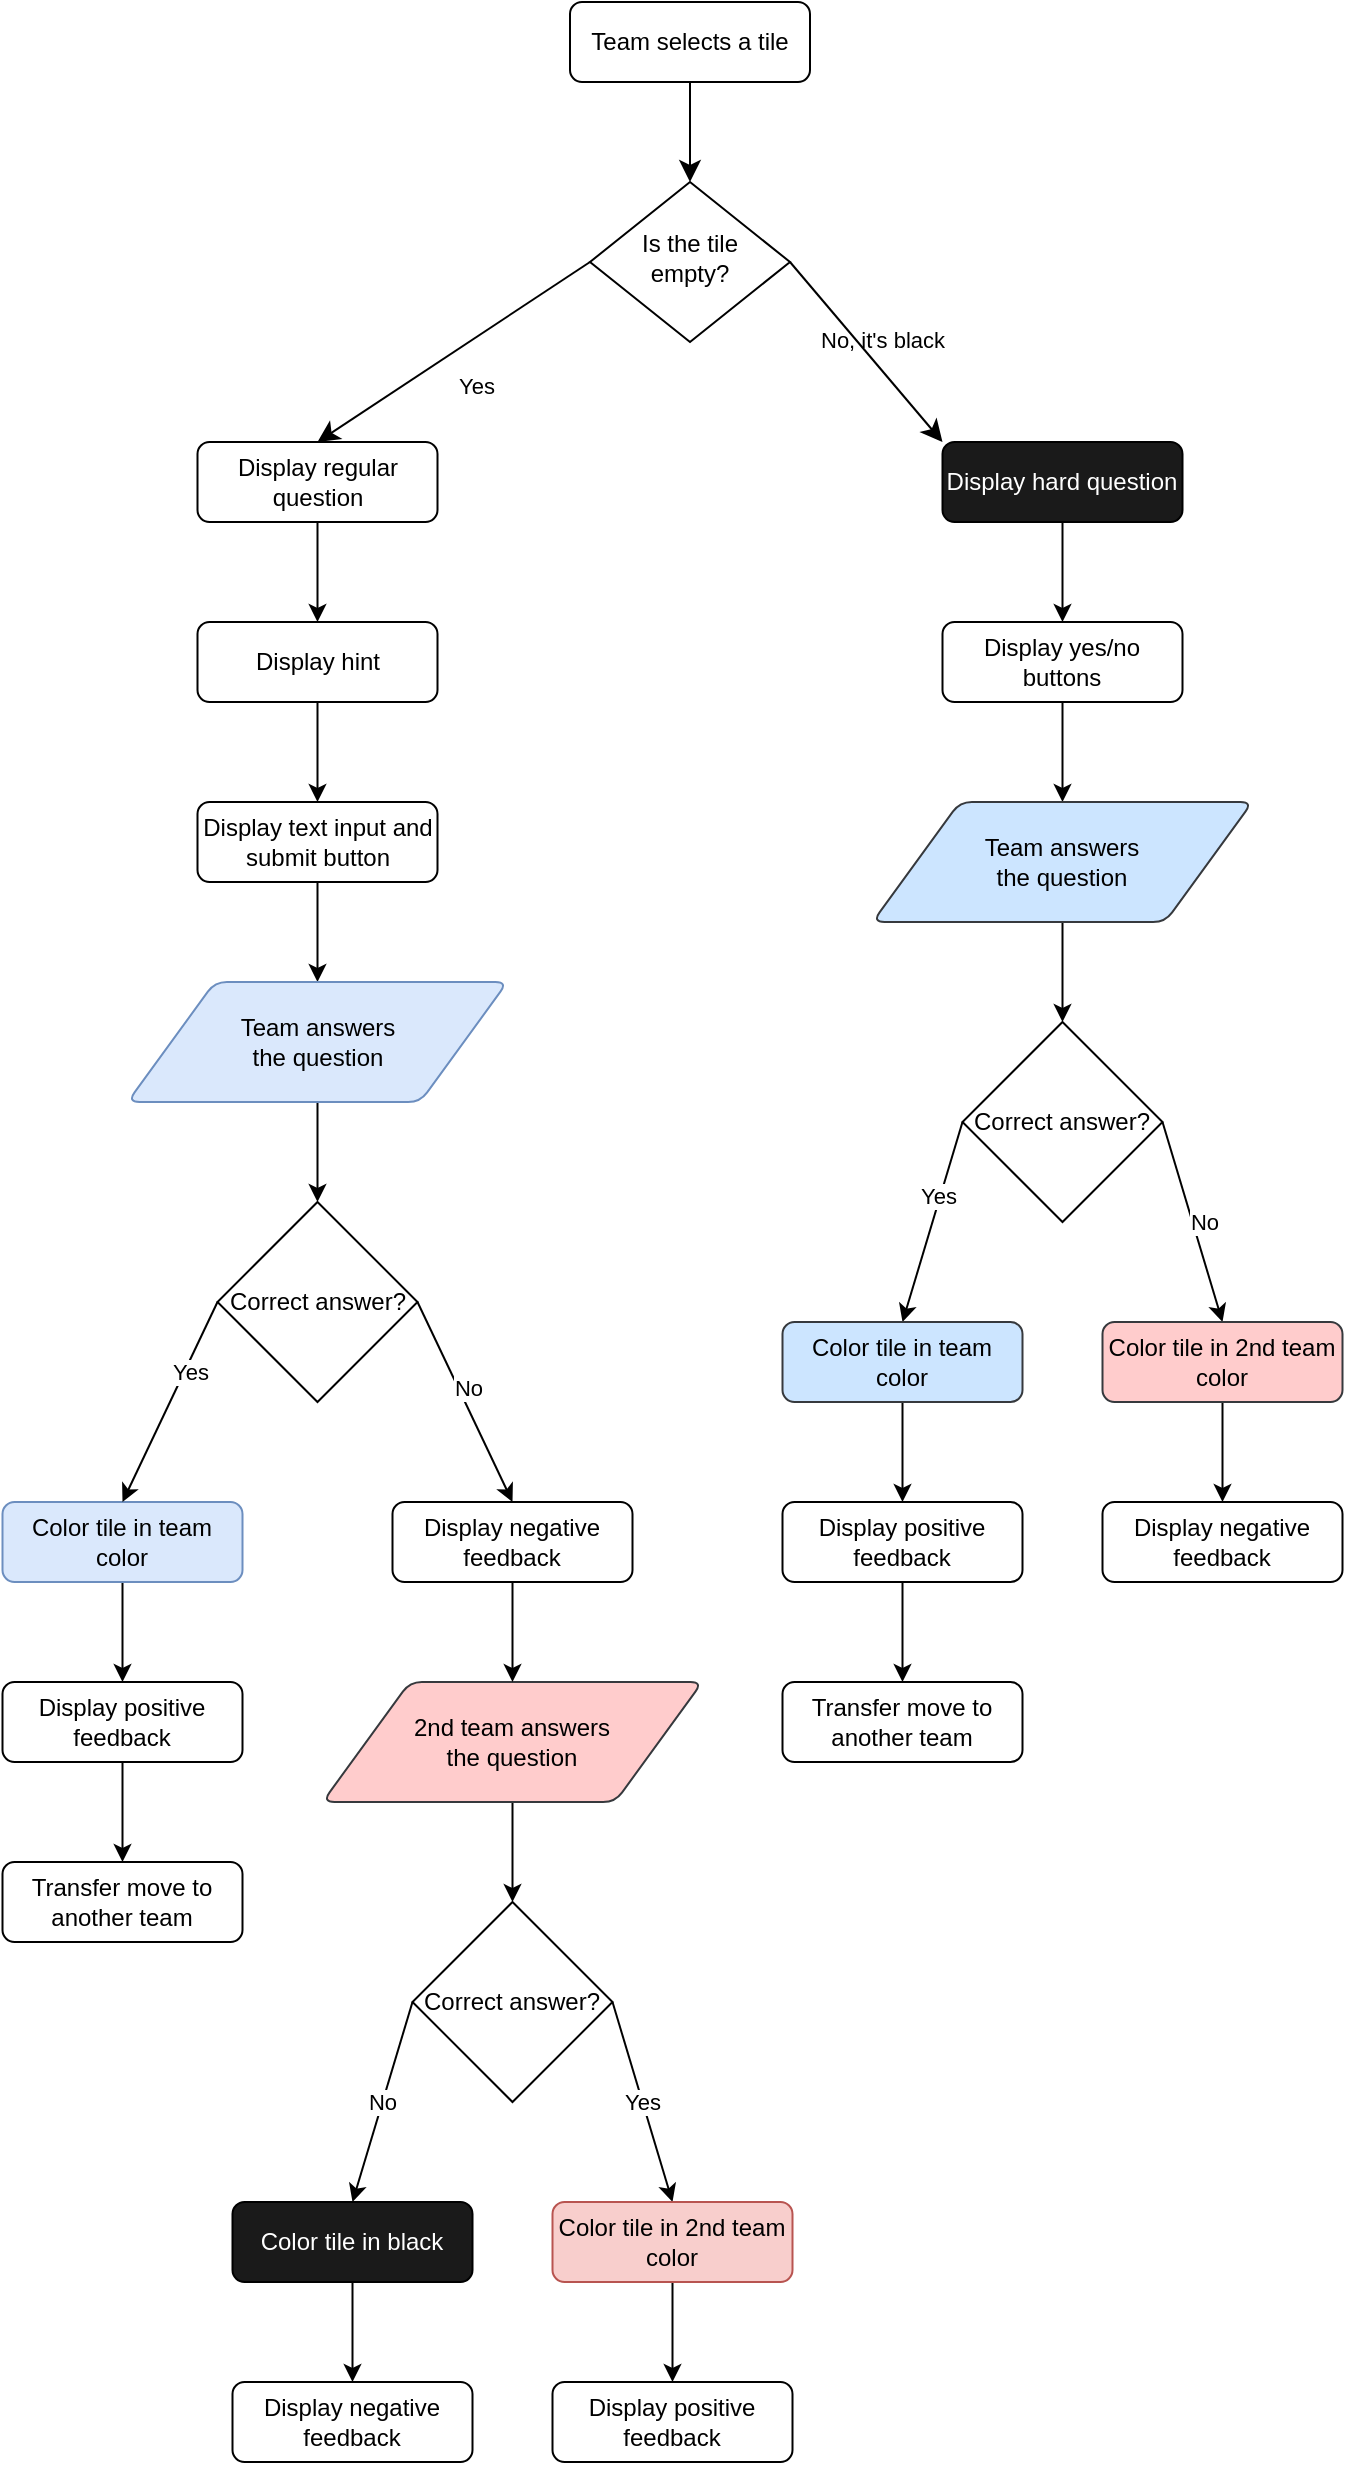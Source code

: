 <mxfile version="21.4.0" type="device">
  <diagram id="C5RBs43oDa-KdzZeNtuy" name="Page-1">
    <mxGraphModel dx="1873" dy="1190" grid="1" gridSize="10" guides="1" tooltips="1" connect="1" arrows="1" fold="1" page="1" pageScale="1" pageWidth="827" pageHeight="1169" math="0" shadow="0">
      <root>
        <mxCell id="WIyWlLk6GJQsqaUBKTNV-0" />
        <mxCell id="WIyWlLk6GJQsqaUBKTNV-1" parent="WIyWlLk6GJQsqaUBKTNV-0" />
        <mxCell id="WIyWlLk6GJQsqaUBKTNV-2" value="" style="rounded=0;html=1;jettySize=auto;orthogonalLoop=1;fontSize=11;endArrow=classic;endFill=1;endSize=8;strokeWidth=1;shadow=0;labelBackgroundColor=none;edgeStyle=orthogonalEdgeStyle;noEdgeStyle=1;orthogonal=1;" parent="WIyWlLk6GJQsqaUBKTNV-1" source="WIyWlLk6GJQsqaUBKTNV-3" target="WIyWlLk6GJQsqaUBKTNV-6" edge="1">
          <mxGeometry relative="1" as="geometry" />
        </mxCell>
        <mxCell id="WIyWlLk6GJQsqaUBKTNV-3" value="Team selects a tile" style="rounded=1;whiteSpace=wrap;html=1;fontSize=12;glass=0;strokeWidth=1;shadow=0;" parent="WIyWlLk6GJQsqaUBKTNV-1" vertex="1">
          <mxGeometry x="481" y="1" width="120" height="40" as="geometry" />
        </mxCell>
        <mxCell id="WIyWlLk6GJQsqaUBKTNV-4" value="Yes" style="rounded=0;html=1;jettySize=auto;orthogonalLoop=1;fontSize=11;endArrow=classic;endFill=1;endSize=8;strokeWidth=1;shadow=0;labelBackgroundColor=none;edgeStyle=orthogonalEdgeStyle;entryX=0.5;entryY=0;entryDx=0;entryDy=0;noEdgeStyle=1;orthogonal=1;exitX=0;exitY=0.5;exitDx=0;exitDy=0;" parent="WIyWlLk6GJQsqaUBKTNV-1" source="WIyWlLk6GJQsqaUBKTNV-6" target="M9_Mo9AFQXyw3iN4CUYF-0" edge="1">
          <mxGeometry y="20" relative="1" as="geometry">
            <mxPoint as="offset" />
            <mxPoint x="220" y="290" as="targetPoint" />
          </mxGeometry>
        </mxCell>
        <mxCell id="WIyWlLk6GJQsqaUBKTNV-5" value="No, it&#39;s black" style="edgeStyle=orthogonalEdgeStyle;rounded=0;html=1;jettySize=auto;orthogonalLoop=1;fontSize=11;endArrow=classic;endFill=1;endSize=8;strokeWidth=1;shadow=0;labelBackgroundColor=none;noEdgeStyle=1;orthogonal=1;exitX=1;exitY=0.5;exitDx=0;exitDy=0;" parent="WIyWlLk6GJQsqaUBKTNV-1" source="WIyWlLk6GJQsqaUBKTNV-6" target="WIyWlLk6GJQsqaUBKTNV-7" edge="1">
          <mxGeometry y="10" relative="1" as="geometry">
            <mxPoint as="offset" />
          </mxGeometry>
        </mxCell>
        <mxCell id="WIyWlLk6GJQsqaUBKTNV-6" value="Is the tile empty?" style="rhombus;whiteSpace=wrap;html=1;shadow=0;fontFamily=Helvetica;fontSize=12;align=center;strokeWidth=1;spacing=6;spacingTop=-4;" parent="WIyWlLk6GJQsqaUBKTNV-1" vertex="1">
          <mxGeometry x="491" y="91" width="100" height="80" as="geometry" />
        </mxCell>
        <mxCell id="M9_Mo9AFQXyw3iN4CUYF-29" style="edgeStyle=orthogonalEdgeStyle;rounded=0;orthogonalLoop=1;jettySize=auto;html=1;exitX=0.5;exitY=1;exitDx=0;exitDy=0;entryX=0.5;entryY=0;entryDx=0;entryDy=0;noEdgeStyle=1;orthogonal=1;" edge="1" parent="WIyWlLk6GJQsqaUBKTNV-1" source="WIyWlLk6GJQsqaUBKTNV-7" target="M9_Mo9AFQXyw3iN4CUYF-28">
          <mxGeometry relative="1" as="geometry" />
        </mxCell>
        <mxCell id="WIyWlLk6GJQsqaUBKTNV-7" value="Display hard question" style="rounded=1;whiteSpace=wrap;html=1;fontSize=12;glass=0;strokeWidth=1;shadow=0;fillColor=#1A1A1A;fontColor=#FFFFFF;" parent="WIyWlLk6GJQsqaUBKTNV-1" vertex="1">
          <mxGeometry x="667.25" y="221" width="120" height="40" as="geometry" />
        </mxCell>
        <mxCell id="M9_Mo9AFQXyw3iN4CUYF-11" style="edgeStyle=orthogonalEdgeStyle;rounded=0;orthogonalLoop=1;jettySize=auto;html=1;exitX=0.5;exitY=1;exitDx=0;exitDy=0;entryX=0.5;entryY=0;entryDx=0;entryDy=0;noEdgeStyle=1;orthogonal=1;" edge="1" parent="WIyWlLk6GJQsqaUBKTNV-1" source="WIyWlLk6GJQsqaUBKTNV-11" target="M9_Mo9AFQXyw3iN4CUYF-8">
          <mxGeometry relative="1" as="geometry" />
        </mxCell>
        <mxCell id="WIyWlLk6GJQsqaUBKTNV-11" value="Color tile in team color" style="rounded=1;whiteSpace=wrap;html=1;fontSize=12;glass=0;strokeWidth=1;shadow=0;fillColor=#dae8fc;strokeColor=#6c8ebf;" parent="WIyWlLk6GJQsqaUBKTNV-1" vertex="1">
          <mxGeometry x="197.25" y="751" width="120" height="40" as="geometry" />
        </mxCell>
        <mxCell id="M9_Mo9AFQXyw3iN4CUYF-3" style="edgeStyle=orthogonalEdgeStyle;rounded=0;orthogonalLoop=1;jettySize=auto;html=1;exitX=0.5;exitY=1;exitDx=0;exitDy=0;entryX=0.5;entryY=0;entryDx=0;entryDy=0;noEdgeStyle=1;orthogonal=1;" edge="1" parent="WIyWlLk6GJQsqaUBKTNV-1" source="M9_Mo9AFQXyw3iN4CUYF-0" target="M9_Mo9AFQXyw3iN4CUYF-1">
          <mxGeometry relative="1" as="geometry" />
        </mxCell>
        <mxCell id="M9_Mo9AFQXyw3iN4CUYF-0" value="Display regular question" style="rounded=1;whiteSpace=wrap;html=1;fontSize=12;glass=0;strokeWidth=1;shadow=0;" vertex="1" parent="WIyWlLk6GJQsqaUBKTNV-1">
          <mxGeometry x="294.75" y="221" width="120" height="40" as="geometry" />
        </mxCell>
        <mxCell id="M9_Mo9AFQXyw3iN4CUYF-4" style="edgeStyle=orthogonalEdgeStyle;rounded=0;orthogonalLoop=1;jettySize=auto;html=1;exitX=0.5;exitY=1;exitDx=0;exitDy=0;entryX=0.5;entryY=0;entryDx=0;entryDy=0;noEdgeStyle=1;orthogonal=1;" edge="1" parent="WIyWlLk6GJQsqaUBKTNV-1" source="M9_Mo9AFQXyw3iN4CUYF-1" target="M9_Mo9AFQXyw3iN4CUYF-2">
          <mxGeometry relative="1" as="geometry" />
        </mxCell>
        <mxCell id="M9_Mo9AFQXyw3iN4CUYF-1" value="Display hint" style="rounded=1;whiteSpace=wrap;html=1;fontSize=12;glass=0;strokeWidth=1;shadow=0;" vertex="1" parent="WIyWlLk6GJQsqaUBKTNV-1">
          <mxGeometry x="294.75" y="311" width="120" height="40" as="geometry" />
        </mxCell>
        <mxCell id="M9_Mo9AFQXyw3iN4CUYF-6" style="edgeStyle=orthogonalEdgeStyle;rounded=0;orthogonalLoop=1;jettySize=auto;html=1;exitX=0.5;exitY=1;exitDx=0;exitDy=0;entryX=0.5;entryY=0;entryDx=0;entryDy=0;noEdgeStyle=1;orthogonal=1;" edge="1" parent="WIyWlLk6GJQsqaUBKTNV-1" source="M9_Mo9AFQXyw3iN4CUYF-2" target="M9_Mo9AFQXyw3iN4CUYF-5">
          <mxGeometry relative="1" as="geometry" />
        </mxCell>
        <mxCell id="M9_Mo9AFQXyw3iN4CUYF-2" value="Display text input and submit button" style="rounded=1;whiteSpace=wrap;html=1;fontSize=12;glass=0;strokeWidth=1;shadow=0;" vertex="1" parent="WIyWlLk6GJQsqaUBKTNV-1">
          <mxGeometry x="294.75" y="401" width="120" height="40" as="geometry" />
        </mxCell>
        <mxCell id="M9_Mo9AFQXyw3iN4CUYF-12" style="edgeStyle=orthogonalEdgeStyle;rounded=0;orthogonalLoop=1;jettySize=auto;html=1;exitX=0.5;exitY=1;exitDx=0;exitDy=0;entryX=0.5;entryY=0;entryDx=0;entryDy=0;entryPerimeter=0;noEdgeStyle=1;orthogonal=1;" edge="1" parent="WIyWlLk6GJQsqaUBKTNV-1" source="M9_Mo9AFQXyw3iN4CUYF-5" target="M9_Mo9AFQXyw3iN4CUYF-7">
          <mxGeometry relative="1" as="geometry" />
        </mxCell>
        <mxCell id="M9_Mo9AFQXyw3iN4CUYF-5" value="Team answers &lt;br&gt;the question" style="shape=parallelogram;html=1;strokeWidth=1;perimeter=parallelogramPerimeter;whiteSpace=wrap;rounded=1;arcSize=12;size=0.23;fillColor=#dae8fc;strokeColor=#6c8ebf;" vertex="1" parent="WIyWlLk6GJQsqaUBKTNV-1">
          <mxGeometry x="259.75" y="491" width="190" height="60" as="geometry" />
        </mxCell>
        <mxCell id="M9_Mo9AFQXyw3iN4CUYF-9" style="edgeStyle=orthogonalEdgeStyle;rounded=0;orthogonalLoop=1;jettySize=auto;html=1;exitX=0;exitY=0.5;exitDx=0;exitDy=0;exitPerimeter=0;noEdgeStyle=1;orthogonal=1;entryX=0.5;entryY=0;entryDx=0;entryDy=0;" edge="1" parent="WIyWlLk6GJQsqaUBKTNV-1" source="M9_Mo9AFQXyw3iN4CUYF-7" target="WIyWlLk6GJQsqaUBKTNV-11">
          <mxGeometry relative="1" as="geometry" />
        </mxCell>
        <mxCell id="M9_Mo9AFQXyw3iN4CUYF-10" value="Yes" style="edgeLabel;html=1;align=center;verticalAlign=middle;resizable=0;points=[];" vertex="1" connectable="0" parent="M9_Mo9AFQXyw3iN4CUYF-9">
          <mxGeometry x="-0.314" y="2" relative="1" as="geometry">
            <mxPoint as="offset" />
          </mxGeometry>
        </mxCell>
        <mxCell id="M9_Mo9AFQXyw3iN4CUYF-14" style="edgeStyle=orthogonalEdgeStyle;rounded=0;orthogonalLoop=1;jettySize=auto;html=1;exitX=1;exitY=0.5;exitDx=0;exitDy=0;exitPerimeter=0;entryX=0.5;entryY=0;entryDx=0;entryDy=0;noEdgeStyle=1;orthogonal=1;" edge="1" parent="WIyWlLk6GJQsqaUBKTNV-1" source="M9_Mo9AFQXyw3iN4CUYF-7" target="M9_Mo9AFQXyw3iN4CUYF-17">
          <mxGeometry relative="1" as="geometry">
            <mxPoint x="330" y="720" as="targetPoint" />
          </mxGeometry>
        </mxCell>
        <mxCell id="M9_Mo9AFQXyw3iN4CUYF-18" value="No" style="edgeLabel;html=1;align=center;verticalAlign=middle;resizable=0;points=[];" vertex="1" connectable="0" parent="M9_Mo9AFQXyw3iN4CUYF-14">
          <mxGeometry x="-0.106" y="4" relative="1" as="geometry">
            <mxPoint as="offset" />
          </mxGeometry>
        </mxCell>
        <mxCell id="M9_Mo9AFQXyw3iN4CUYF-7" value="Correct answer?" style="strokeWidth=1;html=1;shape=mxgraph.flowchart.decision;whiteSpace=wrap;" vertex="1" parent="WIyWlLk6GJQsqaUBKTNV-1">
          <mxGeometry x="304.75" y="601" width="100" height="100" as="geometry" />
        </mxCell>
        <mxCell id="M9_Mo9AFQXyw3iN4CUYF-16" style="edgeStyle=orthogonalEdgeStyle;rounded=0;orthogonalLoop=1;jettySize=auto;html=1;exitX=0.5;exitY=1;exitDx=0;exitDy=0;noEdgeStyle=1;orthogonal=1;" edge="1" parent="WIyWlLk6GJQsqaUBKTNV-1" source="M9_Mo9AFQXyw3iN4CUYF-8" target="M9_Mo9AFQXyw3iN4CUYF-15">
          <mxGeometry relative="1" as="geometry" />
        </mxCell>
        <mxCell id="M9_Mo9AFQXyw3iN4CUYF-8" value="Display positive feedback" style="rounded=1;whiteSpace=wrap;html=1;fontSize=12;glass=0;strokeWidth=1;shadow=0;" vertex="1" parent="WIyWlLk6GJQsqaUBKTNV-1">
          <mxGeometry x="197.25" y="841" width="120" height="40" as="geometry" />
        </mxCell>
        <mxCell id="M9_Mo9AFQXyw3iN4CUYF-21" style="edgeStyle=orthogonalEdgeStyle;rounded=0;orthogonalLoop=1;jettySize=auto;html=1;exitX=0.5;exitY=1;exitDx=0;exitDy=0;entryX=0.5;entryY=0;entryDx=0;entryDy=0;entryPerimeter=0;noEdgeStyle=1;orthogonal=1;" edge="1" parent="WIyWlLk6GJQsqaUBKTNV-1" source="M9_Mo9AFQXyw3iN4CUYF-13" target="M9_Mo9AFQXyw3iN4CUYF-20">
          <mxGeometry relative="1" as="geometry" />
        </mxCell>
        <mxCell id="M9_Mo9AFQXyw3iN4CUYF-13" value="2nd team answers &lt;br&gt;the question" style="shape=parallelogram;html=1;strokeWidth=1;perimeter=parallelogramPerimeter;whiteSpace=wrap;rounded=1;arcSize=12;size=0.23;fillColor=#ffcccc;strokeColor=#36393d;" vertex="1" parent="WIyWlLk6GJQsqaUBKTNV-1">
          <mxGeometry x="357.25" y="841" width="190" height="60" as="geometry" />
        </mxCell>
        <mxCell id="M9_Mo9AFQXyw3iN4CUYF-15" value="Transfer move to another team" style="rounded=1;whiteSpace=wrap;html=1;fontSize=12;glass=0;strokeWidth=1;shadow=0;" vertex="1" parent="WIyWlLk6GJQsqaUBKTNV-1">
          <mxGeometry x="197.25" y="931" width="120" height="40" as="geometry" />
        </mxCell>
        <mxCell id="M9_Mo9AFQXyw3iN4CUYF-19" style="edgeStyle=orthogonalEdgeStyle;rounded=0;orthogonalLoop=1;jettySize=auto;html=1;exitX=0.5;exitY=1;exitDx=0;exitDy=0;noEdgeStyle=1;orthogonal=1;" edge="1" parent="WIyWlLk6GJQsqaUBKTNV-1" source="M9_Mo9AFQXyw3iN4CUYF-17" target="M9_Mo9AFQXyw3iN4CUYF-13">
          <mxGeometry relative="1" as="geometry" />
        </mxCell>
        <mxCell id="M9_Mo9AFQXyw3iN4CUYF-17" value="Display negative feedback" style="rounded=1;whiteSpace=wrap;html=1;fontSize=12;glass=0;strokeWidth=1;shadow=0;" vertex="1" parent="WIyWlLk6GJQsqaUBKTNV-1">
          <mxGeometry x="392.25" y="751" width="120" height="40" as="geometry" />
        </mxCell>
        <mxCell id="M9_Mo9AFQXyw3iN4CUYF-23" value="Yes" style="edgeStyle=orthogonalEdgeStyle;rounded=0;orthogonalLoop=1;jettySize=auto;html=1;exitX=1;exitY=0.5;exitDx=0;exitDy=0;exitPerimeter=0;entryX=0.5;entryY=0;entryDx=0;entryDy=0;noEdgeStyle=1;orthogonal=1;" edge="1" parent="WIyWlLk6GJQsqaUBKTNV-1" source="M9_Mo9AFQXyw3iN4CUYF-20" target="M9_Mo9AFQXyw3iN4CUYF-22">
          <mxGeometry relative="1" as="geometry" />
        </mxCell>
        <mxCell id="M9_Mo9AFQXyw3iN4CUYF-26" value="No" style="edgeStyle=orthogonalEdgeStyle;rounded=0;orthogonalLoop=1;jettySize=auto;html=1;exitX=0;exitY=0.5;exitDx=0;exitDy=0;exitPerimeter=0;entryX=0.5;entryY=0;entryDx=0;entryDy=0;noEdgeStyle=1;orthogonal=1;" edge="1" parent="WIyWlLk6GJQsqaUBKTNV-1" source="M9_Mo9AFQXyw3iN4CUYF-20" target="M9_Mo9AFQXyw3iN4CUYF-27">
          <mxGeometry relative="1" as="geometry">
            <mxPoint x="670" y="930" as="targetPoint" />
          </mxGeometry>
        </mxCell>
        <mxCell id="M9_Mo9AFQXyw3iN4CUYF-20" value="Correct answer?" style="strokeWidth=1;html=1;shape=mxgraph.flowchart.decision;whiteSpace=wrap;" vertex="1" parent="WIyWlLk6GJQsqaUBKTNV-1">
          <mxGeometry x="402.25" y="951" width="100" height="100" as="geometry" />
        </mxCell>
        <mxCell id="M9_Mo9AFQXyw3iN4CUYF-25" style="edgeStyle=orthogonalEdgeStyle;rounded=0;orthogonalLoop=1;jettySize=auto;html=1;exitX=0.5;exitY=1;exitDx=0;exitDy=0;entryX=0.5;entryY=0;entryDx=0;entryDy=0;noEdgeStyle=1;orthogonal=1;" edge="1" parent="WIyWlLk6GJQsqaUBKTNV-1" source="M9_Mo9AFQXyw3iN4CUYF-22" target="M9_Mo9AFQXyw3iN4CUYF-24">
          <mxGeometry relative="1" as="geometry" />
        </mxCell>
        <mxCell id="M9_Mo9AFQXyw3iN4CUYF-22" value="Color tile in 2nd team color" style="rounded=1;whiteSpace=wrap;html=1;fontSize=12;glass=0;strokeWidth=1;shadow=0;fillColor=#f8cecc;strokeColor=#b85450;" vertex="1" parent="WIyWlLk6GJQsqaUBKTNV-1">
          <mxGeometry x="472.25" y="1101" width="120" height="40" as="geometry" />
        </mxCell>
        <mxCell id="M9_Mo9AFQXyw3iN4CUYF-24" value="Display positive feedback" style="rounded=1;whiteSpace=wrap;html=1;fontSize=12;glass=0;strokeWidth=1;shadow=0;" vertex="1" parent="WIyWlLk6GJQsqaUBKTNV-1">
          <mxGeometry x="472.25" y="1191" width="120" height="40" as="geometry" />
        </mxCell>
        <mxCell id="M9_Mo9AFQXyw3iN4CUYF-43" style="edgeStyle=orthogonalEdgeStyle;rounded=0;orthogonalLoop=1;jettySize=auto;html=1;exitX=0.5;exitY=1;exitDx=0;exitDy=0;noEdgeStyle=1;orthogonal=1;" edge="1" parent="WIyWlLk6GJQsqaUBKTNV-1" source="M9_Mo9AFQXyw3iN4CUYF-27" target="M9_Mo9AFQXyw3iN4CUYF-42">
          <mxGeometry relative="1" as="geometry" />
        </mxCell>
        <mxCell id="M9_Mo9AFQXyw3iN4CUYF-27" value="Color tile in black" style="rounded=1;whiteSpace=wrap;html=1;fontSize=12;glass=0;strokeWidth=1;shadow=0;fillColor=#1A1A1A;fontColor=#FFFFFF;" vertex="1" parent="WIyWlLk6GJQsqaUBKTNV-1">
          <mxGeometry x="312.25" y="1101" width="120" height="40" as="geometry" />
        </mxCell>
        <mxCell id="M9_Mo9AFQXyw3iN4CUYF-31" style="edgeStyle=orthogonalEdgeStyle;rounded=0;orthogonalLoop=1;jettySize=auto;html=1;exitX=0.5;exitY=1;exitDx=0;exitDy=0;noEdgeStyle=1;orthogonal=1;" edge="1" parent="WIyWlLk6GJQsqaUBKTNV-1" source="M9_Mo9AFQXyw3iN4CUYF-28" target="M9_Mo9AFQXyw3iN4CUYF-30">
          <mxGeometry relative="1" as="geometry" />
        </mxCell>
        <mxCell id="M9_Mo9AFQXyw3iN4CUYF-28" value="Display yes/no buttons" style="rounded=1;whiteSpace=wrap;html=1;fontSize=12;glass=0;strokeWidth=1;shadow=0;" vertex="1" parent="WIyWlLk6GJQsqaUBKTNV-1">
          <mxGeometry x="667.25" y="311" width="120" height="40" as="geometry" />
        </mxCell>
        <mxCell id="M9_Mo9AFQXyw3iN4CUYF-33" style="edgeStyle=orthogonalEdgeStyle;rounded=0;orthogonalLoop=1;jettySize=auto;html=1;exitX=0.5;exitY=1;exitDx=0;exitDy=0;noEdgeStyle=1;orthogonal=1;" edge="1" parent="WIyWlLk6GJQsqaUBKTNV-1" source="M9_Mo9AFQXyw3iN4CUYF-30" target="M9_Mo9AFQXyw3iN4CUYF-32">
          <mxGeometry relative="1" as="geometry" />
        </mxCell>
        <mxCell id="M9_Mo9AFQXyw3iN4CUYF-30" value="Team answers &lt;br&gt;the question" style="shape=parallelogram;html=1;strokeWidth=1;perimeter=parallelogramPerimeter;whiteSpace=wrap;rounded=1;arcSize=12;size=0.23;fillColor=#cce5ff;strokeColor=#36393d;" vertex="1" parent="WIyWlLk6GJQsqaUBKTNV-1">
          <mxGeometry x="632.25" y="401" width="190" height="60" as="geometry" />
        </mxCell>
        <mxCell id="M9_Mo9AFQXyw3iN4CUYF-40" style="edgeStyle=orthogonalEdgeStyle;rounded=0;orthogonalLoop=1;jettySize=auto;html=1;exitX=0;exitY=0.5;exitDx=0;exitDy=0;exitPerimeter=0;entryX=0.5;entryY=0;entryDx=0;entryDy=0;noEdgeStyle=1;orthogonal=1;" edge="1" parent="WIyWlLk6GJQsqaUBKTNV-1" source="M9_Mo9AFQXyw3iN4CUYF-32" target="M9_Mo9AFQXyw3iN4CUYF-35">
          <mxGeometry relative="1" as="geometry" />
        </mxCell>
        <mxCell id="M9_Mo9AFQXyw3iN4CUYF-41" value="Yes" style="edgeLabel;html=1;align=center;verticalAlign=middle;resizable=0;points=[];" vertex="1" connectable="0" parent="M9_Mo9AFQXyw3iN4CUYF-40">
          <mxGeometry x="-0.258" y="-2" relative="1" as="geometry">
            <mxPoint as="offset" />
          </mxGeometry>
        </mxCell>
        <mxCell id="M9_Mo9AFQXyw3iN4CUYF-44" style="edgeStyle=orthogonalEdgeStyle;rounded=0;orthogonalLoop=1;jettySize=auto;html=1;exitX=1;exitY=0.5;exitDx=0;exitDy=0;exitPerimeter=0;entryX=0.5;entryY=0;entryDx=0;entryDy=0;noEdgeStyle=1;orthogonal=1;" edge="1" parent="WIyWlLk6GJQsqaUBKTNV-1" source="M9_Mo9AFQXyw3iN4CUYF-32" target="M9_Mo9AFQXyw3iN4CUYF-47">
          <mxGeometry relative="1" as="geometry">
            <mxPoint x="940" y="450" as="targetPoint" />
          </mxGeometry>
        </mxCell>
        <mxCell id="M9_Mo9AFQXyw3iN4CUYF-45" value="No" style="edgeLabel;html=1;align=center;verticalAlign=middle;resizable=0;points=[];" vertex="1" connectable="0" parent="M9_Mo9AFQXyw3iN4CUYF-44">
          <mxGeometry x="0.665" y="-1" relative="1" as="geometry">
            <mxPoint x="-4" y="-34" as="offset" />
          </mxGeometry>
        </mxCell>
        <mxCell id="M9_Mo9AFQXyw3iN4CUYF-32" value="Correct answer?" style="strokeWidth=1;html=1;shape=mxgraph.flowchart.decision;whiteSpace=wrap;" vertex="1" parent="WIyWlLk6GJQsqaUBKTNV-1">
          <mxGeometry x="677.25" y="511" width="100" height="100" as="geometry" />
        </mxCell>
        <mxCell id="M9_Mo9AFQXyw3iN4CUYF-34" style="edgeStyle=orthogonalEdgeStyle;rounded=0;orthogonalLoop=1;jettySize=auto;html=1;exitX=0.5;exitY=1;exitDx=0;exitDy=0;entryX=0.5;entryY=0;entryDx=0;entryDy=0;noEdgeStyle=1;orthogonal=1;" edge="1" parent="WIyWlLk6GJQsqaUBKTNV-1" source="M9_Mo9AFQXyw3iN4CUYF-35" target="M9_Mo9AFQXyw3iN4CUYF-38">
          <mxGeometry relative="1" as="geometry" />
        </mxCell>
        <mxCell id="M9_Mo9AFQXyw3iN4CUYF-35" value="Color tile in team color" style="rounded=1;whiteSpace=wrap;html=1;fontSize=12;glass=0;strokeWidth=1;shadow=0;fillColor=#cce5ff;strokeColor=#36393d;" vertex="1" parent="WIyWlLk6GJQsqaUBKTNV-1">
          <mxGeometry x="587.25" y="661" width="120" height="40" as="geometry" />
        </mxCell>
        <mxCell id="M9_Mo9AFQXyw3iN4CUYF-37" style="edgeStyle=orthogonalEdgeStyle;rounded=0;orthogonalLoop=1;jettySize=auto;html=1;exitX=0.5;exitY=1;exitDx=0;exitDy=0;noEdgeStyle=1;orthogonal=1;" edge="1" parent="WIyWlLk6GJQsqaUBKTNV-1" source="M9_Mo9AFQXyw3iN4CUYF-38" target="M9_Mo9AFQXyw3iN4CUYF-39">
          <mxGeometry relative="1" as="geometry" />
        </mxCell>
        <mxCell id="M9_Mo9AFQXyw3iN4CUYF-38" value="Display positive feedback" style="rounded=1;whiteSpace=wrap;html=1;fontSize=12;glass=0;strokeWidth=1;shadow=0;" vertex="1" parent="WIyWlLk6GJQsqaUBKTNV-1">
          <mxGeometry x="587.25" y="751" width="120" height="40" as="geometry" />
        </mxCell>
        <mxCell id="M9_Mo9AFQXyw3iN4CUYF-39" value="Transfer move to another team" style="rounded=1;whiteSpace=wrap;html=1;fontSize=12;glass=0;strokeWidth=1;shadow=0;" vertex="1" parent="WIyWlLk6GJQsqaUBKTNV-1">
          <mxGeometry x="587.25" y="841" width="120" height="40" as="geometry" />
        </mxCell>
        <mxCell id="M9_Mo9AFQXyw3iN4CUYF-42" value="Display negative feedback" style="rounded=1;whiteSpace=wrap;html=1;fontSize=12;glass=0;strokeWidth=1;shadow=0;" vertex="1" parent="WIyWlLk6GJQsqaUBKTNV-1">
          <mxGeometry x="312.25" y="1191" width="120" height="40" as="geometry" />
        </mxCell>
        <mxCell id="M9_Mo9AFQXyw3iN4CUYF-46" style="edgeStyle=orthogonalEdgeStyle;rounded=0;orthogonalLoop=1;jettySize=auto;html=1;exitX=0.5;exitY=1;exitDx=0;exitDy=0;entryX=0.5;entryY=0;entryDx=0;entryDy=0;noEdgeStyle=1;orthogonal=1;" edge="1" parent="WIyWlLk6GJQsqaUBKTNV-1" source="M9_Mo9AFQXyw3iN4CUYF-47" target="M9_Mo9AFQXyw3iN4CUYF-48">
          <mxGeometry relative="1" as="geometry" />
        </mxCell>
        <mxCell id="M9_Mo9AFQXyw3iN4CUYF-47" value="Color tile in 2nd team color" style="rounded=1;whiteSpace=wrap;html=1;fontSize=12;glass=0;strokeWidth=1;shadow=0;fillColor=#ffcccc;strokeColor=#36393d;" vertex="1" parent="WIyWlLk6GJQsqaUBKTNV-1">
          <mxGeometry x="747.25" y="661" width="120" height="40" as="geometry" />
        </mxCell>
        <mxCell id="M9_Mo9AFQXyw3iN4CUYF-48" value="Display negative feedback" style="rounded=1;whiteSpace=wrap;html=1;fontSize=12;glass=0;strokeWidth=1;shadow=0;" vertex="1" parent="WIyWlLk6GJQsqaUBKTNV-1">
          <mxGeometry x="747.25" y="751" width="120" height="40" as="geometry" />
        </mxCell>
      </root>
    </mxGraphModel>
  </diagram>
</mxfile>
